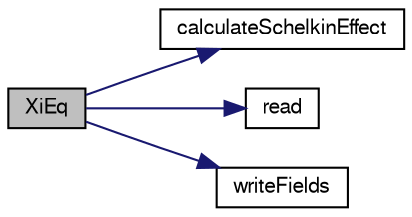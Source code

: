digraph "XiEq"
{
  bgcolor="transparent";
  edge [fontname="FreeSans",fontsize="10",labelfontname="FreeSans",labelfontsize="10"];
  node [fontname="FreeSans",fontsize="10",shape=record];
  rankdir="LR";
  Node10 [label="XiEq",height=0.2,width=0.4,color="black", fillcolor="grey75", style="filled", fontcolor="black"];
  Node10 -> Node11 [color="midnightblue",fontsize="10",style="solid",fontname="FreeSans"];
  Node11 [label="calculateSchelkinEffect",height=0.2,width=0.4,color="black",URL="$a31866.html#a19ec0c70a6a623654632224507d2a2bd",tooltip="Return the sub-grid Schelkin effect. "];
  Node10 -> Node12 [color="midnightblue",fontsize="10",style="solid",fontname="FreeSans"];
  Node12 [label="read",height=0.2,width=0.4,color="black",URL="$a31866.html#a8182d3d6d19c1533beb15577119198cd",tooltip="Update properties from given dictionary. "];
  Node10 -> Node13 [color="midnightblue",fontsize="10",style="solid",fontname="FreeSans"];
  Node13 [label="writeFields",height=0.2,width=0.4,color="black",URL="$a31866.html#a8fb7e044aaecf89dbfcff3b3fb7b8681",tooltip="Write fields. "];
}
